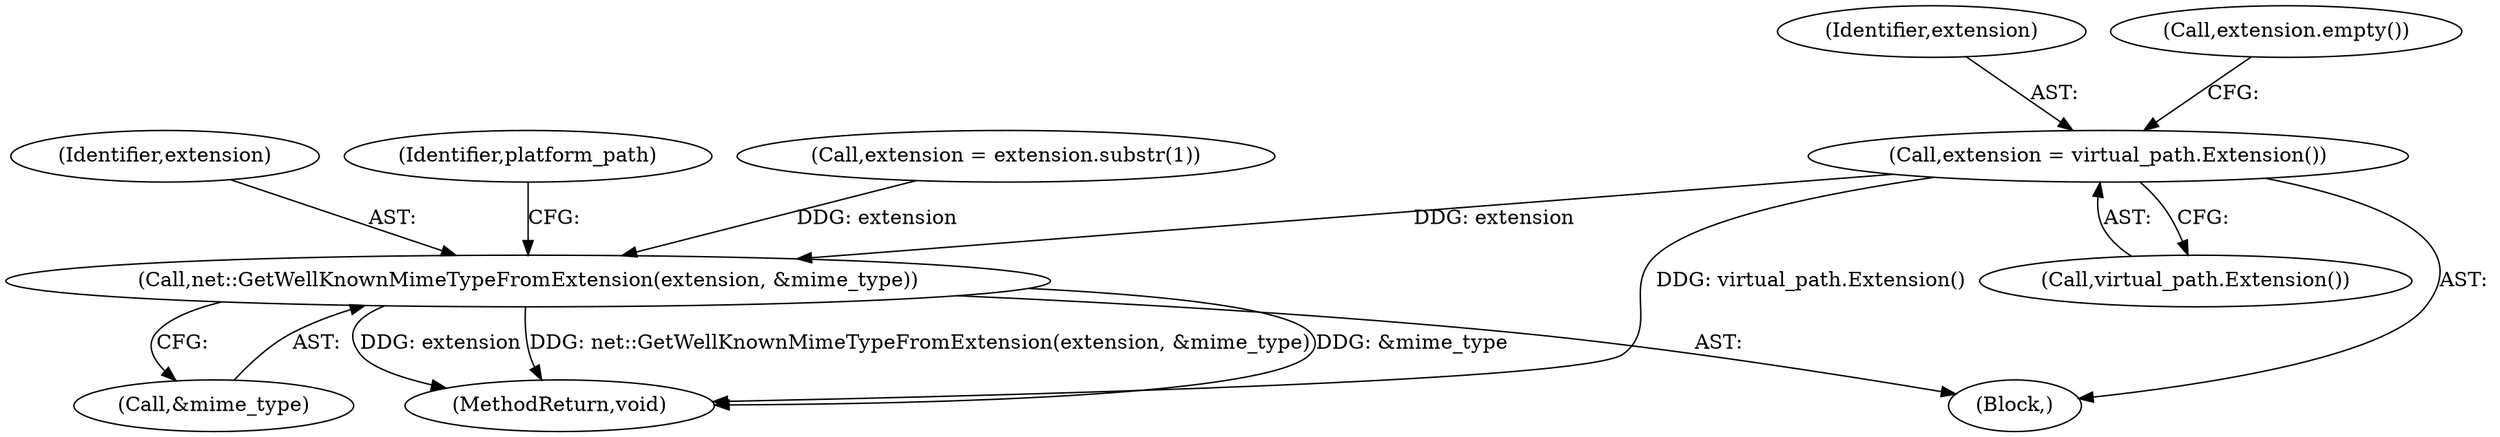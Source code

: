 digraph "1_Chrome_d123966ec156cd2f92fdada36be39694641b479e_0@del" {
"1000107" [label="(Call,extension = virtual_path.Extension())"];
"1000142" [label="(Call,net::GetWellKnownMimeTypeFromExtension(extension, &mime_type))"];
"1000105" [label="(Block,)"];
"1000143" [label="(Identifier,extension)"];
"1000142" [label="(Call,net::GetWellKnownMimeTypeFromExtension(extension, &mime_type))"];
"1000107" [label="(Call,extension = virtual_path.Extension())"];
"1000148" [label="(Identifier,platform_path)"];
"1000108" [label="(Identifier,extension)"];
"1000113" [label="(Call,extension = extension.substr(1))"];
"1000109" [label="(Call,virtual_path.Extension())"];
"1000112" [label="(Call,extension.empty())"];
"1000167" [label="(MethodReturn,void)"];
"1000144" [label="(Call,&mime_type)"];
"1000107" -> "1000105"  [label="AST: "];
"1000107" -> "1000109"  [label="CFG: "];
"1000108" -> "1000107"  [label="AST: "];
"1000109" -> "1000107"  [label="AST: "];
"1000112" -> "1000107"  [label="CFG: "];
"1000107" -> "1000167"  [label="DDG: virtual_path.Extension()"];
"1000107" -> "1000142"  [label="DDG: extension"];
"1000142" -> "1000105"  [label="AST: "];
"1000142" -> "1000144"  [label="CFG: "];
"1000143" -> "1000142"  [label="AST: "];
"1000144" -> "1000142"  [label="AST: "];
"1000148" -> "1000142"  [label="CFG: "];
"1000142" -> "1000167"  [label="DDG: net::GetWellKnownMimeTypeFromExtension(extension, &mime_type)"];
"1000142" -> "1000167"  [label="DDG: &mime_type"];
"1000142" -> "1000167"  [label="DDG: extension"];
"1000113" -> "1000142"  [label="DDG: extension"];
}
